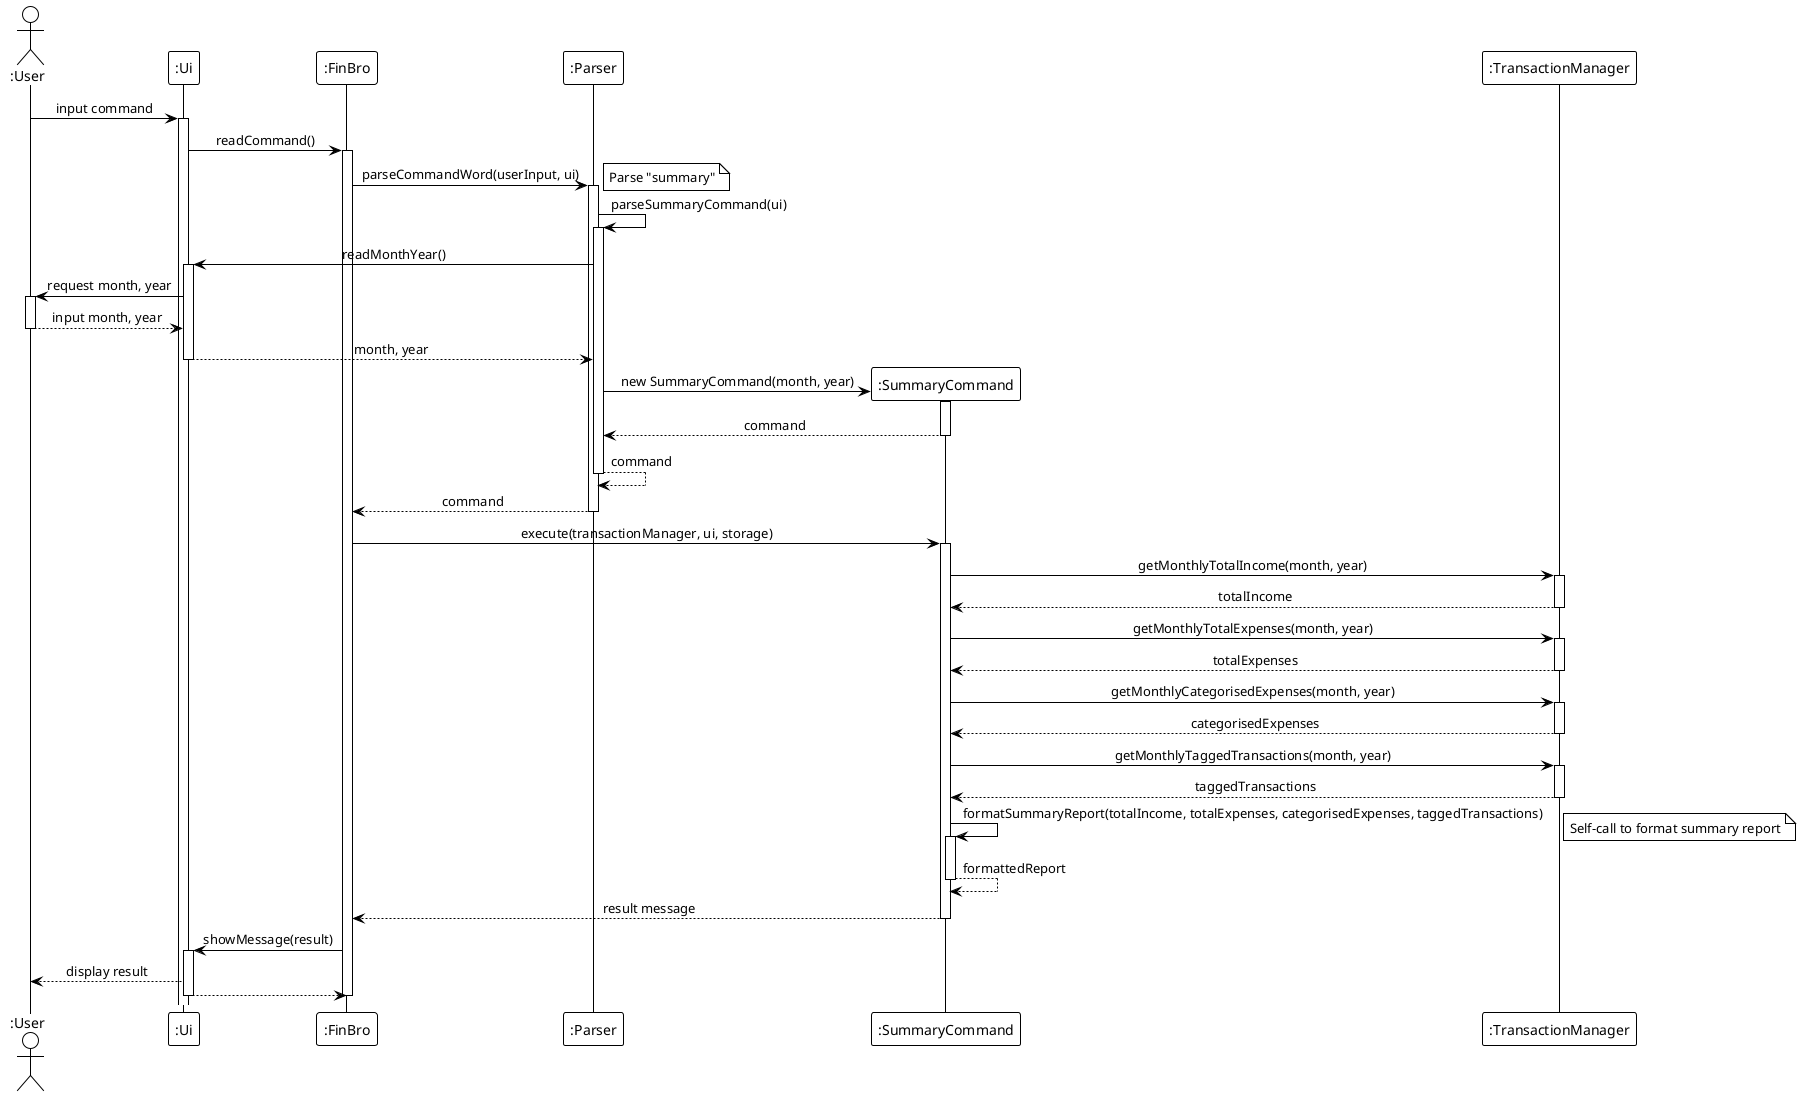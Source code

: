 @startuml
!theme plain
skinparam sequenceMessageAlign center
skinparam responseMessageBelowArrow true
skinparam lifelineStrategy nosolid

actor ":User" as User
participant ":Ui" as UI
participant ":FinBro" as FinBro
participant ":Parser" as Parser
participant ":SummaryCommand" as SummaryCommand
participant ":TransactionManager" as TransactionMgr

User -> UI : input command
activate UI

UI -> FinBro : readCommand()
activate FinBro

FinBro -> Parser : parseCommandWord(userInput, ui)
activate Parser
note right: Parse "summary"

Parser -> Parser : parseSummaryCommand(ui)
activate Parser

Parser -> UI : readMonthYear()
activate UI
UI -> User : request month, year
activate User
User --> UI : input month, year
deactivate User
UI --> Parser : month, year
deactivate UI

create SummaryCommand
Parser -> SummaryCommand : new SummaryCommand(month, year)
activate SummaryCommand
SummaryCommand --> Parser : command
deactivate SummaryCommand
Parser --> Parser : command
deactivate Parser
Parser --> FinBro : command
deactivate Parser

FinBro -> SummaryCommand : execute(transactionManager, ui, storage)
activate SummaryCommand

SummaryCommand -> TransactionMgr : getMonthlyTotalIncome(month, year)
activate TransactionMgr
TransactionMgr --> SummaryCommand : totalIncome
deactivate TransactionMgr

SummaryCommand -> TransactionMgr : getMonthlyTotalExpenses(month, year)
activate TransactionMgr
TransactionMgr --> SummaryCommand : totalExpenses
deactivate TransactionMgr

SummaryCommand -> TransactionMgr : getMonthlyCategorisedExpenses(month, year)
activate TransactionMgr
TransactionMgr --> SummaryCommand : categorisedExpenses
deactivate TransactionMgr

SummaryCommand -> TransactionMgr : getMonthlyTaggedTransactions(month, year)
activate TransactionMgr
TransactionMgr --> SummaryCommand : taggedTransactions
deactivate TransactionMgr

SummaryCommand -> SummaryCommand : formatSummaryReport(totalIncome, totalExpenses, categorisedExpenses, taggedTransactions)
activate SummaryCommand
note right: Self-call to format summary report
SummaryCommand --> SummaryCommand : formattedReport
deactivate SummaryCommand

SummaryCommand --> FinBro : result message
deactivate SummaryCommand

FinBro -> UI : showMessage(result)
activate UI
UI --> User : display result
UI --> FinBro
deactivate UI
deactivate FinBro

@enduml